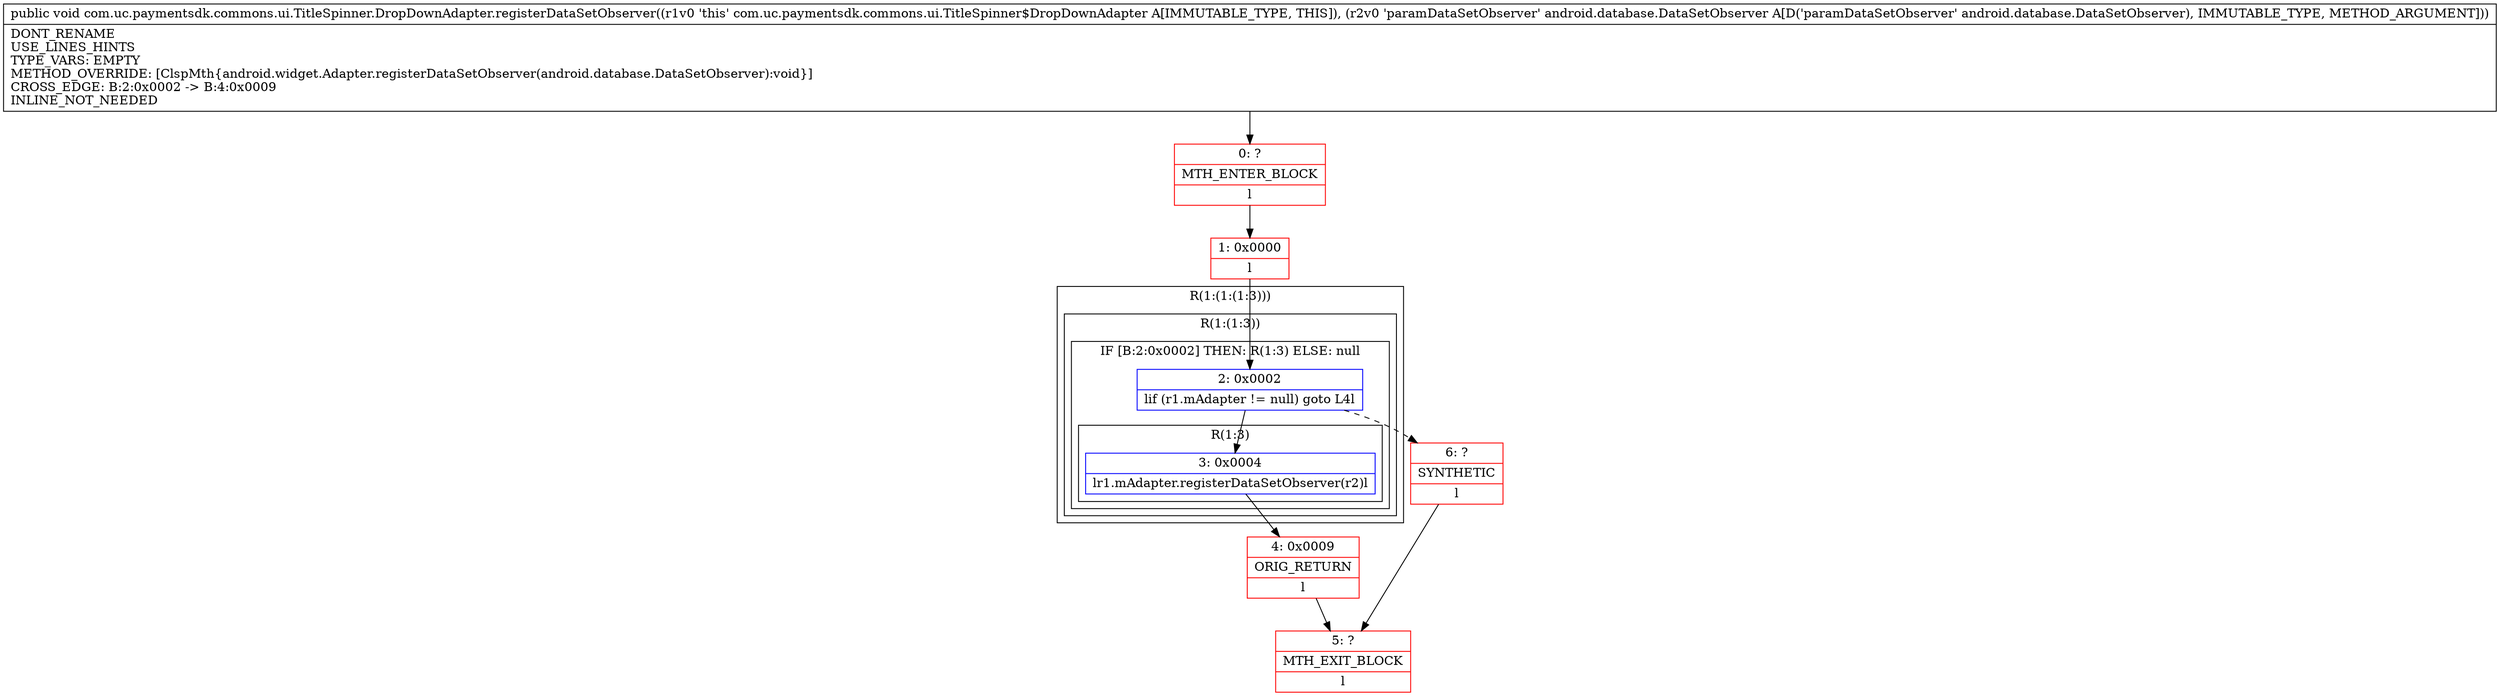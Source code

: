 digraph "CFG forcom.uc.paymentsdk.commons.ui.TitleSpinner.DropDownAdapter.registerDataSetObserver(Landroid\/database\/DataSetObserver;)V" {
subgraph cluster_Region_397299499 {
label = "R(1:(1:(1:3)))";
node [shape=record,color=blue];
subgraph cluster_Region_1290336750 {
label = "R(1:(1:3))";
node [shape=record,color=blue];
subgraph cluster_IfRegion_1700448297 {
label = "IF [B:2:0x0002] THEN: R(1:3) ELSE: null";
node [shape=record,color=blue];
Node_2 [shape=record,label="{2\:\ 0x0002|lif (r1.mAdapter != null) goto L4l}"];
subgraph cluster_Region_793955701 {
label = "R(1:3)";
node [shape=record,color=blue];
Node_3 [shape=record,label="{3\:\ 0x0004|lr1.mAdapter.registerDataSetObserver(r2)l}"];
}
}
}
}
Node_0 [shape=record,color=red,label="{0\:\ ?|MTH_ENTER_BLOCK\l|l}"];
Node_1 [shape=record,color=red,label="{1\:\ 0x0000|l}"];
Node_4 [shape=record,color=red,label="{4\:\ 0x0009|ORIG_RETURN\l|l}"];
Node_5 [shape=record,color=red,label="{5\:\ ?|MTH_EXIT_BLOCK\l|l}"];
Node_6 [shape=record,color=red,label="{6\:\ ?|SYNTHETIC\l|l}"];
MethodNode[shape=record,label="{public void com.uc.paymentsdk.commons.ui.TitleSpinner.DropDownAdapter.registerDataSetObserver((r1v0 'this' com.uc.paymentsdk.commons.ui.TitleSpinner$DropDownAdapter A[IMMUTABLE_TYPE, THIS]), (r2v0 'paramDataSetObserver' android.database.DataSetObserver A[D('paramDataSetObserver' android.database.DataSetObserver), IMMUTABLE_TYPE, METHOD_ARGUMENT]))  | DONT_RENAME\lUSE_LINES_HINTS\lTYPE_VARS: EMPTY\lMETHOD_OVERRIDE: [ClspMth\{android.widget.Adapter.registerDataSetObserver(android.database.DataSetObserver):void\}]\lCROSS_EDGE: B:2:0x0002 \-\> B:4:0x0009\lINLINE_NOT_NEEDED\l}"];
MethodNode -> Node_0;
Node_2 -> Node_3;
Node_2 -> Node_6[style=dashed];
Node_3 -> Node_4;
Node_0 -> Node_1;
Node_1 -> Node_2;
Node_4 -> Node_5;
Node_6 -> Node_5;
}

